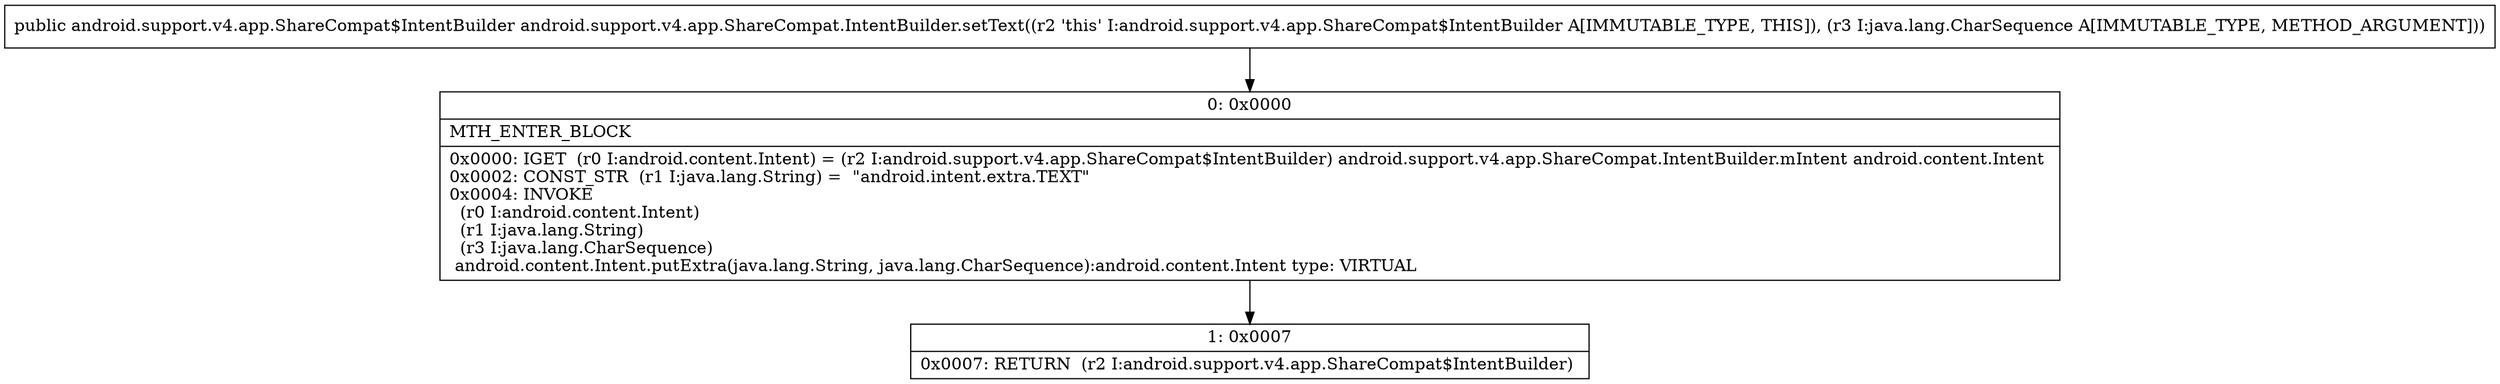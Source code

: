 digraph "CFG forandroid.support.v4.app.ShareCompat.IntentBuilder.setText(Ljava\/lang\/CharSequence;)Landroid\/support\/v4\/app\/ShareCompat$IntentBuilder;" {
Node_0 [shape=record,label="{0\:\ 0x0000|MTH_ENTER_BLOCK\l|0x0000: IGET  (r0 I:android.content.Intent) = (r2 I:android.support.v4.app.ShareCompat$IntentBuilder) android.support.v4.app.ShareCompat.IntentBuilder.mIntent android.content.Intent \l0x0002: CONST_STR  (r1 I:java.lang.String) =  \"android.intent.extra.TEXT\" \l0x0004: INVOKE  \l  (r0 I:android.content.Intent)\l  (r1 I:java.lang.String)\l  (r3 I:java.lang.CharSequence)\l android.content.Intent.putExtra(java.lang.String, java.lang.CharSequence):android.content.Intent type: VIRTUAL \l}"];
Node_1 [shape=record,label="{1\:\ 0x0007|0x0007: RETURN  (r2 I:android.support.v4.app.ShareCompat$IntentBuilder) \l}"];
MethodNode[shape=record,label="{public android.support.v4.app.ShareCompat$IntentBuilder android.support.v4.app.ShareCompat.IntentBuilder.setText((r2 'this' I:android.support.v4.app.ShareCompat$IntentBuilder A[IMMUTABLE_TYPE, THIS]), (r3 I:java.lang.CharSequence A[IMMUTABLE_TYPE, METHOD_ARGUMENT])) }"];
MethodNode -> Node_0;
Node_0 -> Node_1;
}

